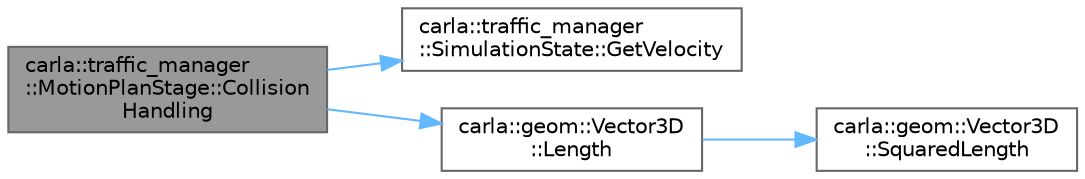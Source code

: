 digraph "carla::traffic_manager::MotionPlanStage::CollisionHandling"
{
 // INTERACTIVE_SVG=YES
 // LATEX_PDF_SIZE
  bgcolor="transparent";
  edge [fontname=Helvetica,fontsize=10,labelfontname=Helvetica,labelfontsize=10];
  node [fontname=Helvetica,fontsize=10,shape=box,height=0.2,width=0.4];
  rankdir="LR";
  Node1 [id="Node000001",label="carla::traffic_manager\l::MotionPlanStage::Collision\lHandling",height=0.2,width=0.4,color="gray40", fillcolor="grey60", style="filled", fontcolor="black",tooltip=" "];
  Node1 -> Node2 [id="edge1_Node000001_Node000002",color="steelblue1",style="solid",tooltip=" "];
  Node2 [id="Node000002",label="carla::traffic_manager\l::SimulationState::GetVelocity",height=0.2,width=0.4,color="grey40", fillcolor="white", style="filled",URL="$d9/d2b/classcarla_1_1traffic__manager_1_1SimulationState.html#aba3bd1759653ecc9f95629de0a2beadd",tooltip=" "];
  Node1 -> Node3 [id="edge2_Node000001_Node000003",color="steelblue1",style="solid",tooltip=" "];
  Node3 [id="Node000003",label="carla::geom::Vector3D\l::Length",height=0.2,width=0.4,color="grey40", fillcolor="white", style="filled",URL="$d9/dfe/classcarla_1_1geom_1_1Vector3D.html#aaa4bec48ae0734cca2c027df30ea6b34",tooltip=" "];
  Node3 -> Node4 [id="edge3_Node000003_Node000004",color="steelblue1",style="solid",tooltip=" "];
  Node4 [id="Node000004",label="carla::geom::Vector3D\l::SquaredLength",height=0.2,width=0.4,color="grey40", fillcolor="white", style="filled",URL="$d9/dfe/classcarla_1_1geom_1_1Vector3D.html#a0bd1ef6e24532e950b455838ecd4f8cf",tooltip=" "];
}
